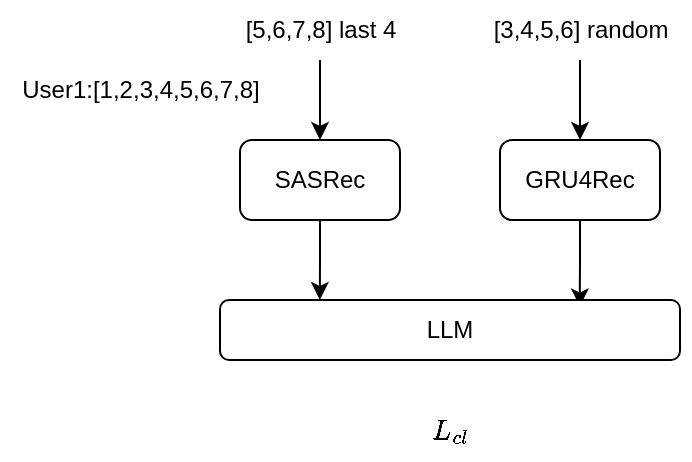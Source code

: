 <mxfile version="28.2.1">
  <diagram name="第 1 页" id="93aCTpJLAL_9xejAEjMj">
    <mxGraphModel dx="1665" dy="463" grid="1" gridSize="10" guides="1" tooltips="1" connect="1" arrows="1" fold="1" page="1" pageScale="1" pageWidth="827" pageHeight="1169" math="1" shadow="0">
      <root>
        <mxCell id="0" />
        <mxCell id="1" parent="0" />
        <mxCell id="J960qSndon-mCkZW82JH-14" value="" style="edgeStyle=orthogonalEdgeStyle;rounded=0;orthogonalLoop=1;jettySize=auto;html=1;entryX=0.217;entryY=0;entryDx=0;entryDy=0;entryPerimeter=0;" edge="1" parent="1" source="J960qSndon-mCkZW82JH-1" target="J960qSndon-mCkZW82JH-13">
          <mxGeometry relative="1" as="geometry" />
        </mxCell>
        <mxCell id="J960qSndon-mCkZW82JH-1" value="SASRec" style="rounded=1;whiteSpace=wrap;html=1;" vertex="1" parent="1">
          <mxGeometry x="90" y="120" width="80" height="40" as="geometry" />
        </mxCell>
        <mxCell id="J960qSndon-mCkZW82JH-15" value="" style="edgeStyle=orthogonalEdgeStyle;rounded=0;orthogonalLoop=1;jettySize=auto;html=1;entryX=0.782;entryY=0.107;entryDx=0;entryDy=0;entryPerimeter=0;" edge="1" parent="1" source="J960qSndon-mCkZW82JH-2" target="J960qSndon-mCkZW82JH-13">
          <mxGeometry relative="1" as="geometry" />
        </mxCell>
        <mxCell id="J960qSndon-mCkZW82JH-2" value="GRU4Rec" style="rounded=1;whiteSpace=wrap;html=1;" vertex="1" parent="1">
          <mxGeometry x="220" y="120" width="80" height="40" as="geometry" />
        </mxCell>
        <mxCell id="J960qSndon-mCkZW82JH-6" value="User1:[1,2,3,4,5,6,7,8]" style="text;html=1;align=center;verticalAlign=middle;resizable=0;points=[];autosize=1;strokeColor=none;fillColor=none;" vertex="1" parent="1">
          <mxGeometry x="-30" y="80" width="140" height="30" as="geometry" />
        </mxCell>
        <mxCell id="J960qSndon-mCkZW82JH-11" value="" style="edgeStyle=orthogonalEdgeStyle;rounded=0;orthogonalLoop=1;jettySize=auto;html=1;" edge="1" parent="1" source="J960qSndon-mCkZW82JH-7" target="J960qSndon-mCkZW82JH-1">
          <mxGeometry relative="1" as="geometry" />
        </mxCell>
        <mxCell id="J960qSndon-mCkZW82JH-7" value="[5,6,7,8] last 4" style="text;html=1;align=center;verticalAlign=middle;resizable=0;points=[];autosize=1;strokeColor=none;fillColor=none;" vertex="1" parent="1">
          <mxGeometry x="80" y="50" width="100" height="30" as="geometry" />
        </mxCell>
        <mxCell id="J960qSndon-mCkZW82JH-12" value="" style="edgeStyle=orthogonalEdgeStyle;rounded=0;orthogonalLoop=1;jettySize=auto;html=1;" edge="1" parent="1" source="J960qSndon-mCkZW82JH-8" target="J960qSndon-mCkZW82JH-2">
          <mxGeometry relative="1" as="geometry" />
        </mxCell>
        <mxCell id="J960qSndon-mCkZW82JH-8" value="[3,4,5,6] random" style="text;html=1;align=center;verticalAlign=middle;resizable=0;points=[];autosize=1;strokeColor=none;fillColor=none;" vertex="1" parent="1">
          <mxGeometry x="205" y="50" width="110" height="30" as="geometry" />
        </mxCell>
        <mxCell id="J960qSndon-mCkZW82JH-13" value="LLM" style="rounded=1;whiteSpace=wrap;html=1;" vertex="1" parent="1">
          <mxGeometry x="80" y="200" width="230" height="30" as="geometry" />
        </mxCell>
        <mxCell id="J960qSndon-mCkZW82JH-16" value="$$L_{cl}$$" style="text;html=1;align=center;verticalAlign=middle;resizable=0;points=[];autosize=1;strokeColor=none;fillColor=none;" vertex="1" parent="1">
          <mxGeometry x="155" y="250" width="80" height="30" as="geometry" />
        </mxCell>
      </root>
    </mxGraphModel>
  </diagram>
</mxfile>
